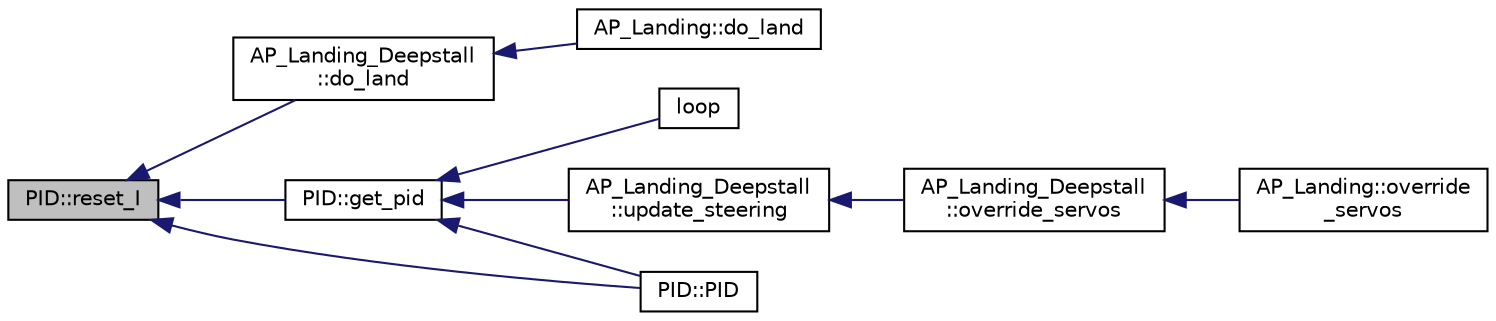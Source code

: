 digraph "PID::reset_I"
{
 // INTERACTIVE_SVG=YES
  edge [fontname="Helvetica",fontsize="10",labelfontname="Helvetica",labelfontsize="10"];
  node [fontname="Helvetica",fontsize="10",shape=record];
  rankdir="LR";
  Node1 [label="PID::reset_I",height=0.2,width=0.4,color="black", fillcolor="grey75", style="filled", fontcolor="black"];
  Node1 -> Node2 [dir="back",color="midnightblue",fontsize="10",style="solid",fontname="Helvetica"];
  Node2 [label="AP_Landing_Deepstall\l::do_land",height=0.2,width=0.4,color="black", fillcolor="white", style="filled",URL="$classAP__Landing__Deepstall.html#a4b6083670b239557df5c963a7902bf37"];
  Node2 -> Node3 [dir="back",color="midnightblue",fontsize="10",style="solid",fontname="Helvetica"];
  Node3 [label="AP_Landing::do_land",height=0.2,width=0.4,color="black", fillcolor="white", style="filled",URL="$classAP__Landing.html#ac7cb51eaa69d1bed262223b56ee2c4ce"];
  Node1 -> Node4 [dir="back",color="midnightblue",fontsize="10",style="solid",fontname="Helvetica"];
  Node4 [label="PID::get_pid",height=0.2,width=0.4,color="black", fillcolor="white", style="filled",URL="$classPID.html#a28e600e906e006863e9018e66422bde6"];
  Node4 -> Node5 [dir="back",color="midnightblue",fontsize="10",style="solid",fontname="Helvetica"];
  Node5 [label="loop",height=0.2,width=0.4,color="black", fillcolor="white", style="filled",URL="$pid_8cpp.html#afe461d27b9c48d5921c00d521181f12f"];
  Node4 -> Node6 [dir="back",color="midnightblue",fontsize="10",style="solid",fontname="Helvetica"];
  Node6 [label="PID::PID",height=0.2,width=0.4,color="black", fillcolor="white", style="filled",URL="$classPID.html#a87b6ac9190610ef5b1abb5dcacd47e6e"];
  Node4 -> Node7 [dir="back",color="midnightblue",fontsize="10",style="solid",fontname="Helvetica"];
  Node7 [label="AP_Landing_Deepstall\l::update_steering",height=0.2,width=0.4,color="black", fillcolor="white", style="filled",URL="$classAP__Landing__Deepstall.html#aab1493714eff9f5a31b0d084e003e536"];
  Node7 -> Node8 [dir="back",color="midnightblue",fontsize="10",style="solid",fontname="Helvetica"];
  Node8 [label="AP_Landing_Deepstall\l::override_servos",height=0.2,width=0.4,color="black", fillcolor="white", style="filled",URL="$classAP__Landing__Deepstall.html#aa518e1d049391f63af62d1374f4ee817"];
  Node8 -> Node9 [dir="back",color="midnightblue",fontsize="10",style="solid",fontname="Helvetica"];
  Node9 [label="AP_Landing::override\l_servos",height=0.2,width=0.4,color="black", fillcolor="white", style="filled",URL="$classAP__Landing.html#ab2d71a947b43a822f9b76a29ac4cf901"];
  Node1 -> Node6 [dir="back",color="midnightblue",fontsize="10",style="solid",fontname="Helvetica"];
}
